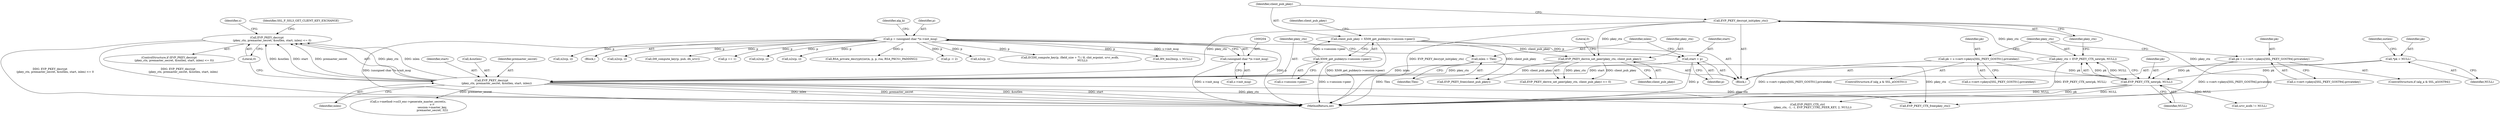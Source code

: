 digraph "0_openssl_3c66a669dfc7b3792f7af0758ea26fe8502ce70c@API" {
"1002062" [label="(Call,EVP_PKEY_decrypt\n            (pkey_ctx, premaster_secret, &outlen, start, inlen) <= 0)"];
"1002063" [label="(Call,EVP_PKEY_decrypt\n            (pkey_ctx, premaster_secret, &outlen, start, inlen))"];
"1002007" [label="(Call,EVP_PKEY_decrypt_init(pkey_ctx))"];
"1002002" [label="(Call,pkey_ctx = EVP_PKEY_CTX_new(pk, NULL))"];
"1002004" [label="(Call,EVP_PKEY_CTX_new(pk, NULL))"];
"1001991" [label="(Call,pk = s->cert->pkeys[SSL_PKEY_GOST01].privatekey)"];
"1001946" [label="(Call,*pk = NULL)"];
"1001975" [label="(Call,pk = s->cert->pkeys[SSL_PKEY_GOST94].privatekey)"];
"1002022" [label="(Call,EVP_PKEY_derive_set_peer(pkey_ctx, client_pub_pkey))"];
"1002009" [label="(Call,client_pub_pkey = X509_get_pubkey(s->session->peer))"];
"1002011" [label="(Call,X509_get_pubkey(s->session->peer))"];
"1002055" [label="(Call,start = p)"];
"1000201" [label="(Call,p = (unsigned char *)s->init_msg)"];
"1000203" [label="(Call,(unsigned char *)s->init_msg)"];
"1002058" [label="(Call,inlen = Tlen)"];
"1000847" [label="(Call,n2s(p, i))"];
"1000143" [label="(Block,)"];
"1002010" [label="(Identifier,client_pub_pkey)"];
"1002117" [label="(Call,EVP_PKEY_CTX_free(pkey_ctx))"];
"1001948" [label="(Identifier,NULL)"];
"1001566" [label="(Call,n2s(p, i))"];
"1002007" [label="(Call,EVP_PKEY_decrypt_init(pkey_ctx))"];
"1000205" [label="(Call,s->init_msg)"];
"1002062" [label="(Call,EVP_PKEY_decrypt\n            (pkey_ctx, premaster_secret, &outlen, start, inlen) <= 0)"];
"1002070" [label="(Literal,0)"];
"1000740" [label="(Call,DH_compute_key(p, pub, dh_srvr))"];
"1001993" [label="(Call,s->cert->pkeys[SSL_PKEY_GOST01].privatekey)"];
"1002057" [label="(Identifier,p)"];
"1002060" [label="(Identifier,Tlen)"];
"1002079" [label="(Identifier,s)"];
"1002115" [label="(Call,EVP_PKEY_free(client_pub_pkey))"];
"1002003" [label="(Identifier,pkey_ctx)"];
"1002023" [label="(Identifier,pkey_ctx)"];
"1002006" [label="(Identifier,NULL)"];
"1002069" [label="(Identifier,inlen)"];
"1002147" [label="(Call,srvr_ecdh != NULL)"];
"1002018" [label="(Identifier,client_pub_pkey)"];
"1002068" [label="(Identifier,start)"];
"1002066" [label="(Call,&outlen)"];
"1001975" [label="(Call,pk = s->cert->pkeys[SSL_PKEY_GOST94].privatekey)"];
"1002063" [label="(Call,EVP_PKEY_decrypt\n            (pkey_ctx, premaster_secret, &outlen, start, inlen))"];
"1002025" [label="(Literal,0)"];
"1002056" [label="(Identifier,start)"];
"1002061" [label="(ControlStructure,if (EVP_PKEY_decrypt\n            (pkey_ctx, premaster_secret, &outlen, start, inlen) <= 0))"];
"1001423" [label="(Call,p += 1)"];
"1002021" [label="(Call,EVP_PKEY_derive_set_peer(pkey_ctx, client_pub_pkey) <= 0)"];
"1000532" [label="(Call,n2s(p, i))"];
"1002008" [label="(Identifier,pkey_ctx)"];
"1001987" [label="(ControlStructure,if (alg_a & SSL_aGOST01))"];
"1002064" [label="(Identifier,pkey_ctx)"];
"1000203" [label="(Call,(unsigned char *)s->init_msg)"];
"1001801" [label="(Call,n2s(p, i))"];
"1000385" [label="(Call,RSA_private_decrypt((int)n, p, p, rsa, RSA_PKCS1_PADDING))"];
"1000575" [label="(Call,p -= 2)"];
"1001991" [label="(Call,pk = s->cert->pkeys[SSL_PKEY_GOST01].privatekey)"];
"1002012" [label="(Call,s->session->peer)"];
"1002162" [label="(MethodReturn,int)"];
"1002065" [label="(Identifier,premaster_secret)"];
"1000209" [label="(Identifier,alg_k)"];
"1002005" [label="(Identifier,pk)"];
"1002058" [label="(Call,inlen = Tlen)"];
"1002022" [label="(Call,EVP_PKEY_derive_set_peer(pkey_ctx, client_pub_pkey))"];
"1001977" [label="(Call,s->cert->pkeys[SSL_PKEY_GOST94].privatekey)"];
"1002002" [label="(Call,pkey_ctx = EVP_PKEY_CTX_new(pk, NULL))"];
"1002004" [label="(Call,EVP_PKEY_CTX_new(pk, NULL))"];
"1001947" [label="(Identifier,pk)"];
"1001953" [label="(Identifier,outlen)"];
"1001946" [label="(Call,*pk = NULL)"];
"1001976" [label="(Identifier,pk)"];
"1002009" [label="(Call,client_pub_pkey = X509_get_pubkey(s->session->peer))"];
"1000330" [label="(Call,n2s(p, i))"];
"1002055" [label="(Call,start = p)"];
"1001475" [label="(Call,ECDH_compute_key(p, (field_size + 7) / 8, clnt_ecpoint, srvr_ecdh,\n                             NULL))"];
"1000202" [label="(Identifier,p)"];
"1000725" [label="(Call,BN_bin2bn(p, i, NULL))"];
"1002082" [label="(Call,s->method->ssl3_enc->generate_master_secret(s,\n                                                        s->\n                                                        session->master_key,\n                                                        premaster_secret, 32))"];
"1002059" [label="(Identifier,inlen)"];
"1002011" [label="(Call,X509_get_pubkey(s->session->peer))"];
"1002073" [label="(Identifier,SSL_F_SSL3_GET_CLIENT_KEY_EXCHANGE)"];
"1000201" [label="(Call,p = (unsigned char *)s->init_msg)"];
"1001935" [label="(Block,)"];
"1001992" [label="(Identifier,pk)"];
"1001971" [label="(ControlStructure,if (alg_a & SSL_aGOST94))"];
"1002024" [label="(Identifier,client_pub_pkey)"];
"1002097" [label="(Call,EVP_PKEY_CTX_ctrl\n            (pkey_ctx, -1, -1, EVP_PKEY_CTRL_PEER_KEY, 2, NULL))"];
"1002062" -> "1002061"  [label="AST: "];
"1002062" -> "1002070"  [label="CFG: "];
"1002063" -> "1002062"  [label="AST: "];
"1002070" -> "1002062"  [label="AST: "];
"1002073" -> "1002062"  [label="CFG: "];
"1002079" -> "1002062"  [label="CFG: "];
"1002062" -> "1002162"  [label="DDG: EVP_PKEY_decrypt\n            (pkey_ctx, premaster_secret, &outlen, start, inlen) <= 0"];
"1002062" -> "1002162"  [label="DDG: EVP_PKEY_decrypt\n            (pkey_ctx, premaster_secret, &outlen, start, inlen)"];
"1002063" -> "1002062"  [label="DDG: pkey_ctx"];
"1002063" -> "1002062"  [label="DDG: premaster_secret"];
"1002063" -> "1002062"  [label="DDG: inlen"];
"1002063" -> "1002062"  [label="DDG: &outlen"];
"1002063" -> "1002062"  [label="DDG: start"];
"1002063" -> "1002069"  [label="CFG: "];
"1002064" -> "1002063"  [label="AST: "];
"1002065" -> "1002063"  [label="AST: "];
"1002066" -> "1002063"  [label="AST: "];
"1002068" -> "1002063"  [label="AST: "];
"1002069" -> "1002063"  [label="AST: "];
"1002070" -> "1002063"  [label="CFG: "];
"1002063" -> "1002162"  [label="DDG: premaster_secret"];
"1002063" -> "1002162"  [label="DDG: &outlen"];
"1002063" -> "1002162"  [label="DDG: start"];
"1002063" -> "1002162"  [label="DDG: inlen"];
"1002007" -> "1002063"  [label="DDG: pkey_ctx"];
"1002022" -> "1002063"  [label="DDG: pkey_ctx"];
"1002055" -> "1002063"  [label="DDG: start"];
"1002058" -> "1002063"  [label="DDG: inlen"];
"1002063" -> "1002082"  [label="DDG: premaster_secret"];
"1002063" -> "1002097"  [label="DDG: pkey_ctx"];
"1002063" -> "1002117"  [label="DDG: pkey_ctx"];
"1002007" -> "1001935"  [label="AST: "];
"1002007" -> "1002008"  [label="CFG: "];
"1002008" -> "1002007"  [label="AST: "];
"1002010" -> "1002007"  [label="CFG: "];
"1002007" -> "1002162"  [label="DDG: EVP_PKEY_decrypt_init(pkey_ctx)"];
"1002002" -> "1002007"  [label="DDG: pkey_ctx"];
"1002007" -> "1002022"  [label="DDG: pkey_ctx"];
"1002007" -> "1002117"  [label="DDG: pkey_ctx"];
"1002002" -> "1001935"  [label="AST: "];
"1002002" -> "1002004"  [label="CFG: "];
"1002003" -> "1002002"  [label="AST: "];
"1002004" -> "1002002"  [label="AST: "];
"1002008" -> "1002002"  [label="CFG: "];
"1002002" -> "1002162"  [label="DDG: EVP_PKEY_CTX_new(pk, NULL)"];
"1002004" -> "1002002"  [label="DDG: pk"];
"1002004" -> "1002002"  [label="DDG: NULL"];
"1002004" -> "1002006"  [label="CFG: "];
"1002005" -> "1002004"  [label="AST: "];
"1002006" -> "1002004"  [label="AST: "];
"1002004" -> "1002162"  [label="DDG: NULL"];
"1002004" -> "1002162"  [label="DDG: pk"];
"1001991" -> "1002004"  [label="DDG: pk"];
"1001946" -> "1002004"  [label="DDG: pk"];
"1001975" -> "1002004"  [label="DDG: pk"];
"1002004" -> "1002097"  [label="DDG: NULL"];
"1002004" -> "1002147"  [label="DDG: NULL"];
"1001991" -> "1001987"  [label="AST: "];
"1001991" -> "1001993"  [label="CFG: "];
"1001992" -> "1001991"  [label="AST: "];
"1001993" -> "1001991"  [label="AST: "];
"1002003" -> "1001991"  [label="CFG: "];
"1001991" -> "1002162"  [label="DDG: s->cert->pkeys[SSL_PKEY_GOST01].privatekey"];
"1001946" -> "1001935"  [label="AST: "];
"1001946" -> "1001948"  [label="CFG: "];
"1001947" -> "1001946"  [label="AST: "];
"1001948" -> "1001946"  [label="AST: "];
"1001953" -> "1001946"  [label="CFG: "];
"1001975" -> "1001971"  [label="AST: "];
"1001975" -> "1001977"  [label="CFG: "];
"1001976" -> "1001975"  [label="AST: "];
"1001977" -> "1001975"  [label="AST: "];
"1002003" -> "1001975"  [label="CFG: "];
"1001975" -> "1002162"  [label="DDG: s->cert->pkeys[SSL_PKEY_GOST94].privatekey"];
"1002022" -> "1002021"  [label="AST: "];
"1002022" -> "1002024"  [label="CFG: "];
"1002023" -> "1002022"  [label="AST: "];
"1002024" -> "1002022"  [label="AST: "];
"1002025" -> "1002022"  [label="CFG: "];
"1002022" -> "1002021"  [label="DDG: pkey_ctx"];
"1002022" -> "1002021"  [label="DDG: client_pub_pkey"];
"1002009" -> "1002022"  [label="DDG: client_pub_pkey"];
"1002022" -> "1002115"  [label="DDG: client_pub_pkey"];
"1002022" -> "1002117"  [label="DDG: pkey_ctx"];
"1002009" -> "1001935"  [label="AST: "];
"1002009" -> "1002011"  [label="CFG: "];
"1002010" -> "1002009"  [label="AST: "];
"1002011" -> "1002009"  [label="AST: "];
"1002018" -> "1002009"  [label="CFG: "];
"1002009" -> "1002162"  [label="DDG: X509_get_pubkey(s->session->peer)"];
"1002011" -> "1002009"  [label="DDG: s->session->peer"];
"1002009" -> "1002115"  [label="DDG: client_pub_pkey"];
"1002011" -> "1002012"  [label="CFG: "];
"1002012" -> "1002011"  [label="AST: "];
"1002011" -> "1002162"  [label="DDG: s->session->peer"];
"1002055" -> "1001935"  [label="AST: "];
"1002055" -> "1002057"  [label="CFG: "];
"1002056" -> "1002055"  [label="AST: "];
"1002057" -> "1002055"  [label="AST: "];
"1002059" -> "1002055"  [label="CFG: "];
"1002055" -> "1002162"  [label="DDG: p"];
"1000201" -> "1002055"  [label="DDG: p"];
"1000201" -> "1000143"  [label="AST: "];
"1000201" -> "1000203"  [label="CFG: "];
"1000202" -> "1000201"  [label="AST: "];
"1000203" -> "1000201"  [label="AST: "];
"1000209" -> "1000201"  [label="CFG: "];
"1000201" -> "1002162"  [label="DDG: (unsigned char *)s->init_msg"];
"1000201" -> "1002162"  [label="DDG: p"];
"1000203" -> "1000201"  [label="DDG: s->init_msg"];
"1000201" -> "1000330"  [label="DDG: p"];
"1000201" -> "1000385"  [label="DDG: p"];
"1000201" -> "1000532"  [label="DDG: p"];
"1000201" -> "1000575"  [label="DDG: p"];
"1000201" -> "1000725"  [label="DDG: p"];
"1000201" -> "1000740"  [label="DDG: p"];
"1000201" -> "1000847"  [label="DDG: p"];
"1000201" -> "1001423"  [label="DDG: p"];
"1000201" -> "1001475"  [label="DDG: p"];
"1000201" -> "1001566"  [label="DDG: p"];
"1000201" -> "1001801"  [label="DDG: p"];
"1000203" -> "1000205"  [label="CFG: "];
"1000204" -> "1000203"  [label="AST: "];
"1000205" -> "1000203"  [label="AST: "];
"1000203" -> "1002162"  [label="DDG: s->init_msg"];
"1002058" -> "1001935"  [label="AST: "];
"1002058" -> "1002060"  [label="CFG: "];
"1002059" -> "1002058"  [label="AST: "];
"1002060" -> "1002058"  [label="AST: "];
"1002064" -> "1002058"  [label="CFG: "];
"1002058" -> "1002162"  [label="DDG: Tlen"];
}
